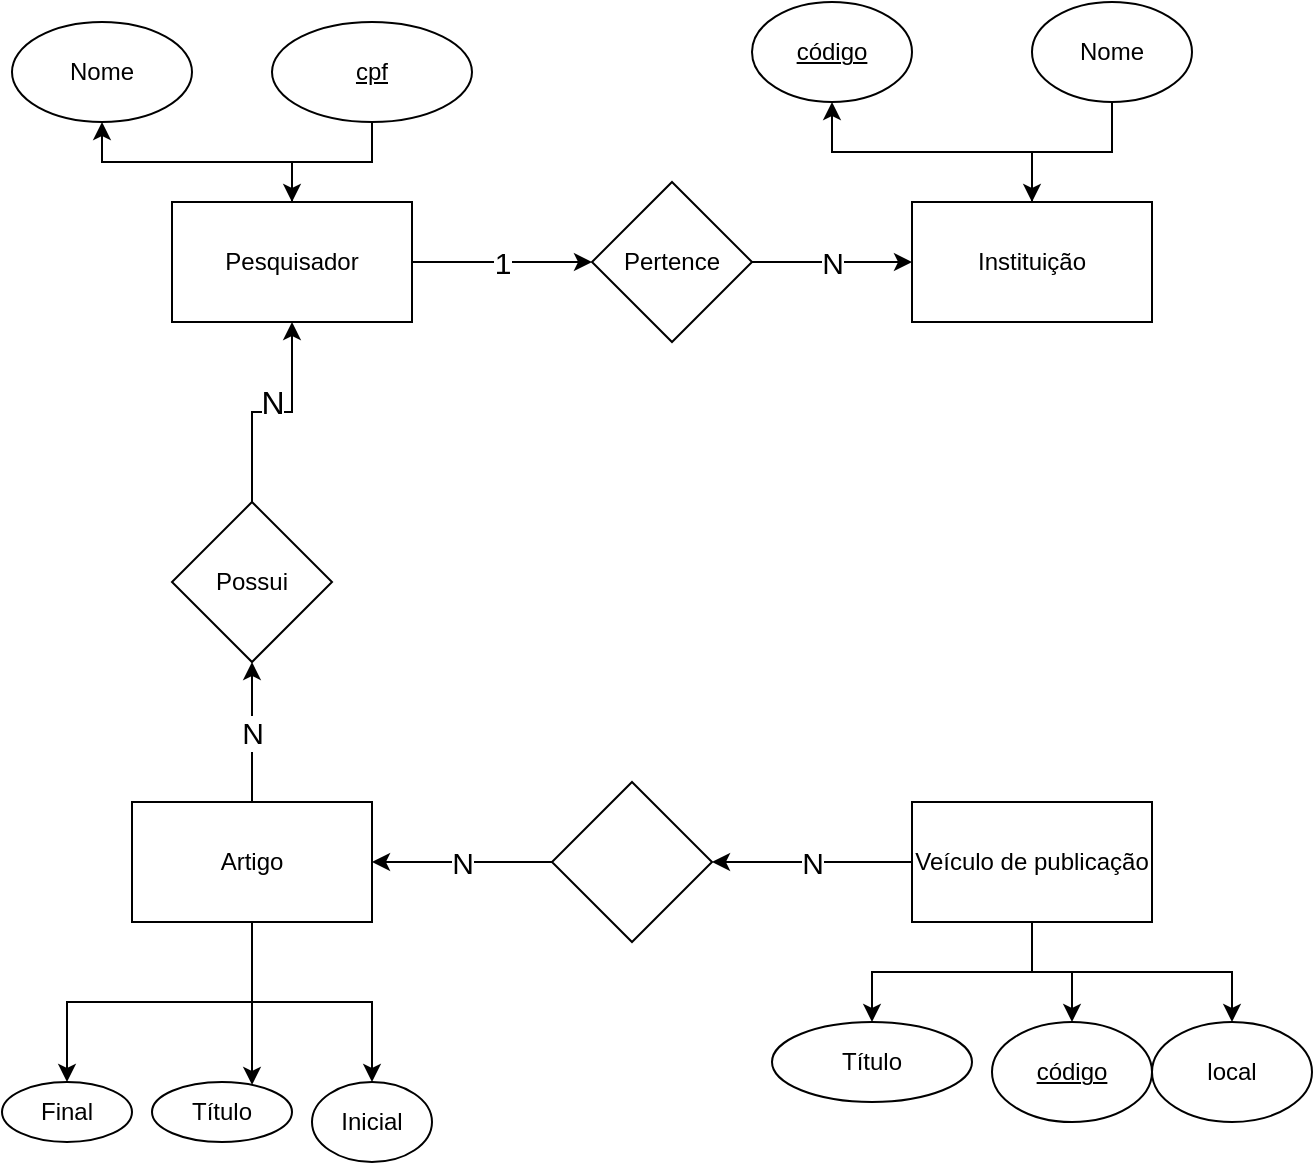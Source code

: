 <mxfile version="16.6.4" type="github">
  <diagram id="R2lEEEUBdFMjLlhIrx00" name="Page-1">
    <mxGraphModel dx="1422" dy="794" grid="1" gridSize="10" guides="1" tooltips="1" connect="1" arrows="1" fold="1" page="1" pageScale="1" pageWidth="850" pageHeight="1100" math="0" shadow="0" extFonts="Permanent Marker^https://fonts.googleapis.com/css?family=Permanent+Marker">
      <root>
        <mxCell id="0" />
        <mxCell id="1" parent="0" />
        <mxCell id="rHgchCrnLf1d8rRl3W0B-3" value="" style="edgeStyle=orthogonalEdgeStyle;rounded=0;orthogonalLoop=1;jettySize=auto;html=1;" edge="1" parent="1" source="rHgchCrnLf1d8rRl3W0B-1" target="rHgchCrnLf1d8rRl3W0B-2">
          <mxGeometry relative="1" as="geometry" />
        </mxCell>
        <mxCell id="rHgchCrnLf1d8rRl3W0B-7" value="1" style="edgeStyle=orthogonalEdgeStyle;rounded=0;orthogonalLoop=1;jettySize=auto;html=1;entryX=0;entryY=0.5;entryDx=0;entryDy=0;fontSize=15;" edge="1" parent="1" source="rHgchCrnLf1d8rRl3W0B-1" target="rHgchCrnLf1d8rRl3W0B-6">
          <mxGeometry relative="1" as="geometry" />
        </mxCell>
        <mxCell id="rHgchCrnLf1d8rRl3W0B-1" value="Pesquisador" style="rounded=0;whiteSpace=wrap;html=1;" vertex="1" parent="1">
          <mxGeometry x="190" y="120" width="120" height="60" as="geometry" />
        </mxCell>
        <mxCell id="rHgchCrnLf1d8rRl3W0B-2" value="Nome" style="ellipse;whiteSpace=wrap;html=1;rounded=0;" vertex="1" parent="1">
          <mxGeometry x="110" y="30" width="90" height="50" as="geometry" />
        </mxCell>
        <mxCell id="rHgchCrnLf1d8rRl3W0B-5" value="" style="edgeStyle=orthogonalEdgeStyle;rounded=0;orthogonalLoop=1;jettySize=auto;html=1;" edge="1" parent="1" source="rHgchCrnLf1d8rRl3W0B-4" target="rHgchCrnLf1d8rRl3W0B-1">
          <mxGeometry relative="1" as="geometry" />
        </mxCell>
        <mxCell id="rHgchCrnLf1d8rRl3W0B-4" value="&lt;u&gt;cpf&lt;/u&gt;" style="ellipse;whiteSpace=wrap;html=1;rounded=0;" vertex="1" parent="1">
          <mxGeometry x="240" y="30" width="100" height="50" as="geometry" />
        </mxCell>
        <mxCell id="rHgchCrnLf1d8rRl3W0B-9" value="N" style="edgeStyle=orthogonalEdgeStyle;rounded=0;orthogonalLoop=1;jettySize=auto;html=1;fontSize=15;" edge="1" parent="1" source="rHgchCrnLf1d8rRl3W0B-6" target="rHgchCrnLf1d8rRl3W0B-8">
          <mxGeometry relative="1" as="geometry" />
        </mxCell>
        <mxCell id="rHgchCrnLf1d8rRl3W0B-6" value="Pertence" style="rhombus;whiteSpace=wrap;html=1;" vertex="1" parent="1">
          <mxGeometry x="400" y="110" width="80" height="80" as="geometry" />
        </mxCell>
        <mxCell id="rHgchCrnLf1d8rRl3W0B-11" value="" style="edgeStyle=orthogonalEdgeStyle;rounded=0;orthogonalLoop=1;jettySize=auto;html=1;" edge="1" parent="1" source="rHgchCrnLf1d8rRl3W0B-8" target="rHgchCrnLf1d8rRl3W0B-10">
          <mxGeometry relative="1" as="geometry" />
        </mxCell>
        <mxCell id="rHgchCrnLf1d8rRl3W0B-8" value="Instituição" style="whiteSpace=wrap;html=1;" vertex="1" parent="1">
          <mxGeometry x="560" y="120" width="120" height="60" as="geometry" />
        </mxCell>
        <mxCell id="rHgchCrnLf1d8rRl3W0B-10" value="&lt;u&gt;código&lt;/u&gt;" style="ellipse;whiteSpace=wrap;html=1;" vertex="1" parent="1">
          <mxGeometry x="480" y="20" width="80" height="50" as="geometry" />
        </mxCell>
        <mxCell id="rHgchCrnLf1d8rRl3W0B-13" style="edgeStyle=orthogonalEdgeStyle;rounded=0;orthogonalLoop=1;jettySize=auto;html=1;" edge="1" parent="1" source="rHgchCrnLf1d8rRl3W0B-12" target="rHgchCrnLf1d8rRl3W0B-8">
          <mxGeometry relative="1" as="geometry" />
        </mxCell>
        <mxCell id="rHgchCrnLf1d8rRl3W0B-12" value="Nome" style="ellipse;whiteSpace=wrap;html=1;" vertex="1" parent="1">
          <mxGeometry x="620" y="20" width="80" height="50" as="geometry" />
        </mxCell>
        <mxCell id="rHgchCrnLf1d8rRl3W0B-19" value="" style="edgeStyle=orthogonalEdgeStyle;rounded=0;orthogonalLoop=1;jettySize=auto;html=1;" edge="1" parent="1" source="rHgchCrnLf1d8rRl3W0B-16" target="rHgchCrnLf1d8rRl3W0B-18">
          <mxGeometry relative="1" as="geometry" />
        </mxCell>
        <mxCell id="rHgchCrnLf1d8rRl3W0B-21" value="" style="edgeStyle=orthogonalEdgeStyle;rounded=0;orthogonalLoop=1;jettySize=auto;html=1;" edge="1" parent="1" source="rHgchCrnLf1d8rRl3W0B-16" target="rHgchCrnLf1d8rRl3W0B-20">
          <mxGeometry relative="1" as="geometry" />
        </mxCell>
        <mxCell id="rHgchCrnLf1d8rRl3W0B-23" value="" style="edgeStyle=orthogonalEdgeStyle;rounded=0;orthogonalLoop=1;jettySize=auto;html=1;" edge="1" parent="1" source="rHgchCrnLf1d8rRl3W0B-16" target="rHgchCrnLf1d8rRl3W0B-22">
          <mxGeometry relative="1" as="geometry" />
        </mxCell>
        <mxCell id="rHgchCrnLf1d8rRl3W0B-25" value="N" style="edgeStyle=orthogonalEdgeStyle;rounded=0;orthogonalLoop=1;jettySize=auto;html=1;fontSize=15;" edge="1" parent="1" source="rHgchCrnLf1d8rRl3W0B-16" target="rHgchCrnLf1d8rRl3W0B-24">
          <mxGeometry relative="1" as="geometry" />
        </mxCell>
        <mxCell id="rHgchCrnLf1d8rRl3W0B-16" value="Veículo de publicação" style="whiteSpace=wrap;html=1;" vertex="1" parent="1">
          <mxGeometry x="560" y="420" width="120" height="60" as="geometry" />
        </mxCell>
        <mxCell id="rHgchCrnLf1d8rRl3W0B-18" value="Título" style="ellipse;whiteSpace=wrap;html=1;" vertex="1" parent="1">
          <mxGeometry x="490" y="530" width="100" height="40" as="geometry" />
        </mxCell>
        <mxCell id="rHgchCrnLf1d8rRl3W0B-20" value="local" style="ellipse;whiteSpace=wrap;html=1;" vertex="1" parent="1">
          <mxGeometry x="680" y="530" width="80" height="50" as="geometry" />
        </mxCell>
        <mxCell id="rHgchCrnLf1d8rRl3W0B-22" value="&lt;u&gt;código&lt;/u&gt;" style="ellipse;whiteSpace=wrap;html=1;" vertex="1" parent="1">
          <mxGeometry x="600" y="530" width="80" height="50" as="geometry" />
        </mxCell>
        <mxCell id="rHgchCrnLf1d8rRl3W0B-27" value="N" style="edgeStyle=orthogonalEdgeStyle;rounded=0;orthogonalLoop=1;jettySize=auto;html=1;fontSize=15;" edge="1" parent="1" source="rHgchCrnLf1d8rRl3W0B-24" target="rHgchCrnLf1d8rRl3W0B-26">
          <mxGeometry relative="1" as="geometry" />
        </mxCell>
        <mxCell id="rHgchCrnLf1d8rRl3W0B-24" value="" style="rhombus;whiteSpace=wrap;html=1;" vertex="1" parent="1">
          <mxGeometry x="380" y="410" width="80" height="80" as="geometry" />
        </mxCell>
        <mxCell id="rHgchCrnLf1d8rRl3W0B-29" value="N" style="edgeStyle=orthogonalEdgeStyle;rounded=0;orthogonalLoop=1;jettySize=auto;html=1;fontSize=15;" edge="1" parent="1" source="rHgchCrnLf1d8rRl3W0B-26" target="rHgchCrnLf1d8rRl3W0B-28">
          <mxGeometry relative="1" as="geometry" />
        </mxCell>
        <mxCell id="rHgchCrnLf1d8rRl3W0B-32" value="" style="edgeStyle=orthogonalEdgeStyle;rounded=0;orthogonalLoop=1;jettySize=auto;html=1;" edge="1" parent="1" source="rHgchCrnLf1d8rRl3W0B-26" target="rHgchCrnLf1d8rRl3W0B-31">
          <mxGeometry relative="1" as="geometry">
            <Array as="points">
              <mxPoint x="230" y="560" />
            </Array>
          </mxGeometry>
        </mxCell>
        <mxCell id="rHgchCrnLf1d8rRl3W0B-34" value="" style="edgeStyle=orthogonalEdgeStyle;rounded=0;orthogonalLoop=1;jettySize=auto;html=1;" edge="1" parent="1" source="rHgchCrnLf1d8rRl3W0B-26" target="rHgchCrnLf1d8rRl3W0B-33">
          <mxGeometry relative="1" as="geometry" />
        </mxCell>
        <mxCell id="rHgchCrnLf1d8rRl3W0B-37" value="" style="edgeStyle=orthogonalEdgeStyle;rounded=0;orthogonalLoop=1;jettySize=auto;html=1;" edge="1" parent="1" source="rHgchCrnLf1d8rRl3W0B-26" target="rHgchCrnLf1d8rRl3W0B-36">
          <mxGeometry relative="1" as="geometry" />
        </mxCell>
        <mxCell id="rHgchCrnLf1d8rRl3W0B-26" value="Artigo" style="whiteSpace=wrap;html=1;" vertex="1" parent="1">
          <mxGeometry x="170" y="420" width="120" height="60" as="geometry" />
        </mxCell>
        <mxCell id="rHgchCrnLf1d8rRl3W0B-30" value="N" style="edgeStyle=orthogonalEdgeStyle;rounded=0;orthogonalLoop=1;jettySize=auto;html=1;fontSize=16;" edge="1" parent="1" source="rHgchCrnLf1d8rRl3W0B-28" target="rHgchCrnLf1d8rRl3W0B-1">
          <mxGeometry y="5" relative="1" as="geometry">
            <mxPoint x="240" y="220" as="targetPoint" />
            <mxPoint as="offset" />
          </mxGeometry>
        </mxCell>
        <mxCell id="rHgchCrnLf1d8rRl3W0B-28" value="Possui" style="rhombus;whiteSpace=wrap;html=1;" vertex="1" parent="1">
          <mxGeometry x="190" y="270" width="80" height="80" as="geometry" />
        </mxCell>
        <mxCell id="rHgchCrnLf1d8rRl3W0B-31" value="Título" style="ellipse;whiteSpace=wrap;html=1;" vertex="1" parent="1">
          <mxGeometry x="180" y="560" width="70" height="30" as="geometry" />
        </mxCell>
        <mxCell id="rHgchCrnLf1d8rRl3W0B-33" value="Final" style="ellipse;whiteSpace=wrap;html=1;" vertex="1" parent="1">
          <mxGeometry x="105" y="560" width="65" height="30" as="geometry" />
        </mxCell>
        <mxCell id="rHgchCrnLf1d8rRl3W0B-36" value="Inicial" style="ellipse;whiteSpace=wrap;html=1;" vertex="1" parent="1">
          <mxGeometry x="260" y="560" width="60" height="40" as="geometry" />
        </mxCell>
      </root>
    </mxGraphModel>
  </diagram>
</mxfile>

